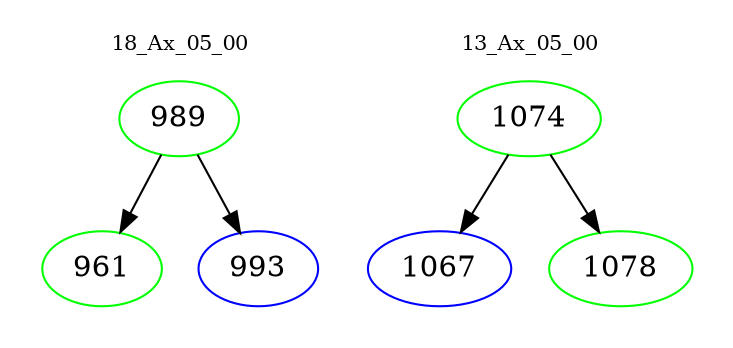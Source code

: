 digraph{
subgraph cluster_0 {
color = white
label = "18_Ax_05_00";
fontsize=10;
T0_989 [label="989", color="green"]
T0_989 -> T0_961 [color="black"]
T0_961 [label="961", color="green"]
T0_989 -> T0_993 [color="black"]
T0_993 [label="993", color="blue"]
}
subgraph cluster_1 {
color = white
label = "13_Ax_05_00";
fontsize=10;
T1_1074 [label="1074", color="green"]
T1_1074 -> T1_1067 [color="black"]
T1_1067 [label="1067", color="blue"]
T1_1074 -> T1_1078 [color="black"]
T1_1078 [label="1078", color="green"]
}
}
